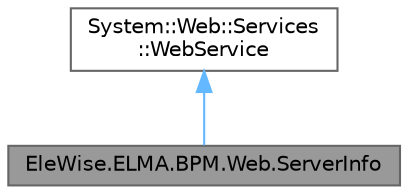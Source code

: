 digraph "EleWise.ELMA.BPM.Web.ServerInfo"
{
 // LATEX_PDF_SIZE
  bgcolor="transparent";
  edge [fontname=Helvetica,fontsize=10,labelfontname=Helvetica,labelfontsize=10];
  node [fontname=Helvetica,fontsize=10,shape=box,height=0.2,width=0.4];
  Node1 [id="Node000001",label="EleWise.ELMA.BPM.Web.ServerInfo",height=0.2,width=0.4,color="gray40", fillcolor="grey60", style="filled", fontcolor="black",tooltip="Веб-сервис для получения информации о сервере"];
  Node2 -> Node1 [id="edge1_Node000001_Node000002",dir="back",color="steelblue1",style="solid",tooltip=" "];
  Node2 [id="Node000002",label="System::Web::Services\l::WebService",height=0.2,width=0.4,color="gray40", fillcolor="white", style="filled",tooltip=" "];
}
